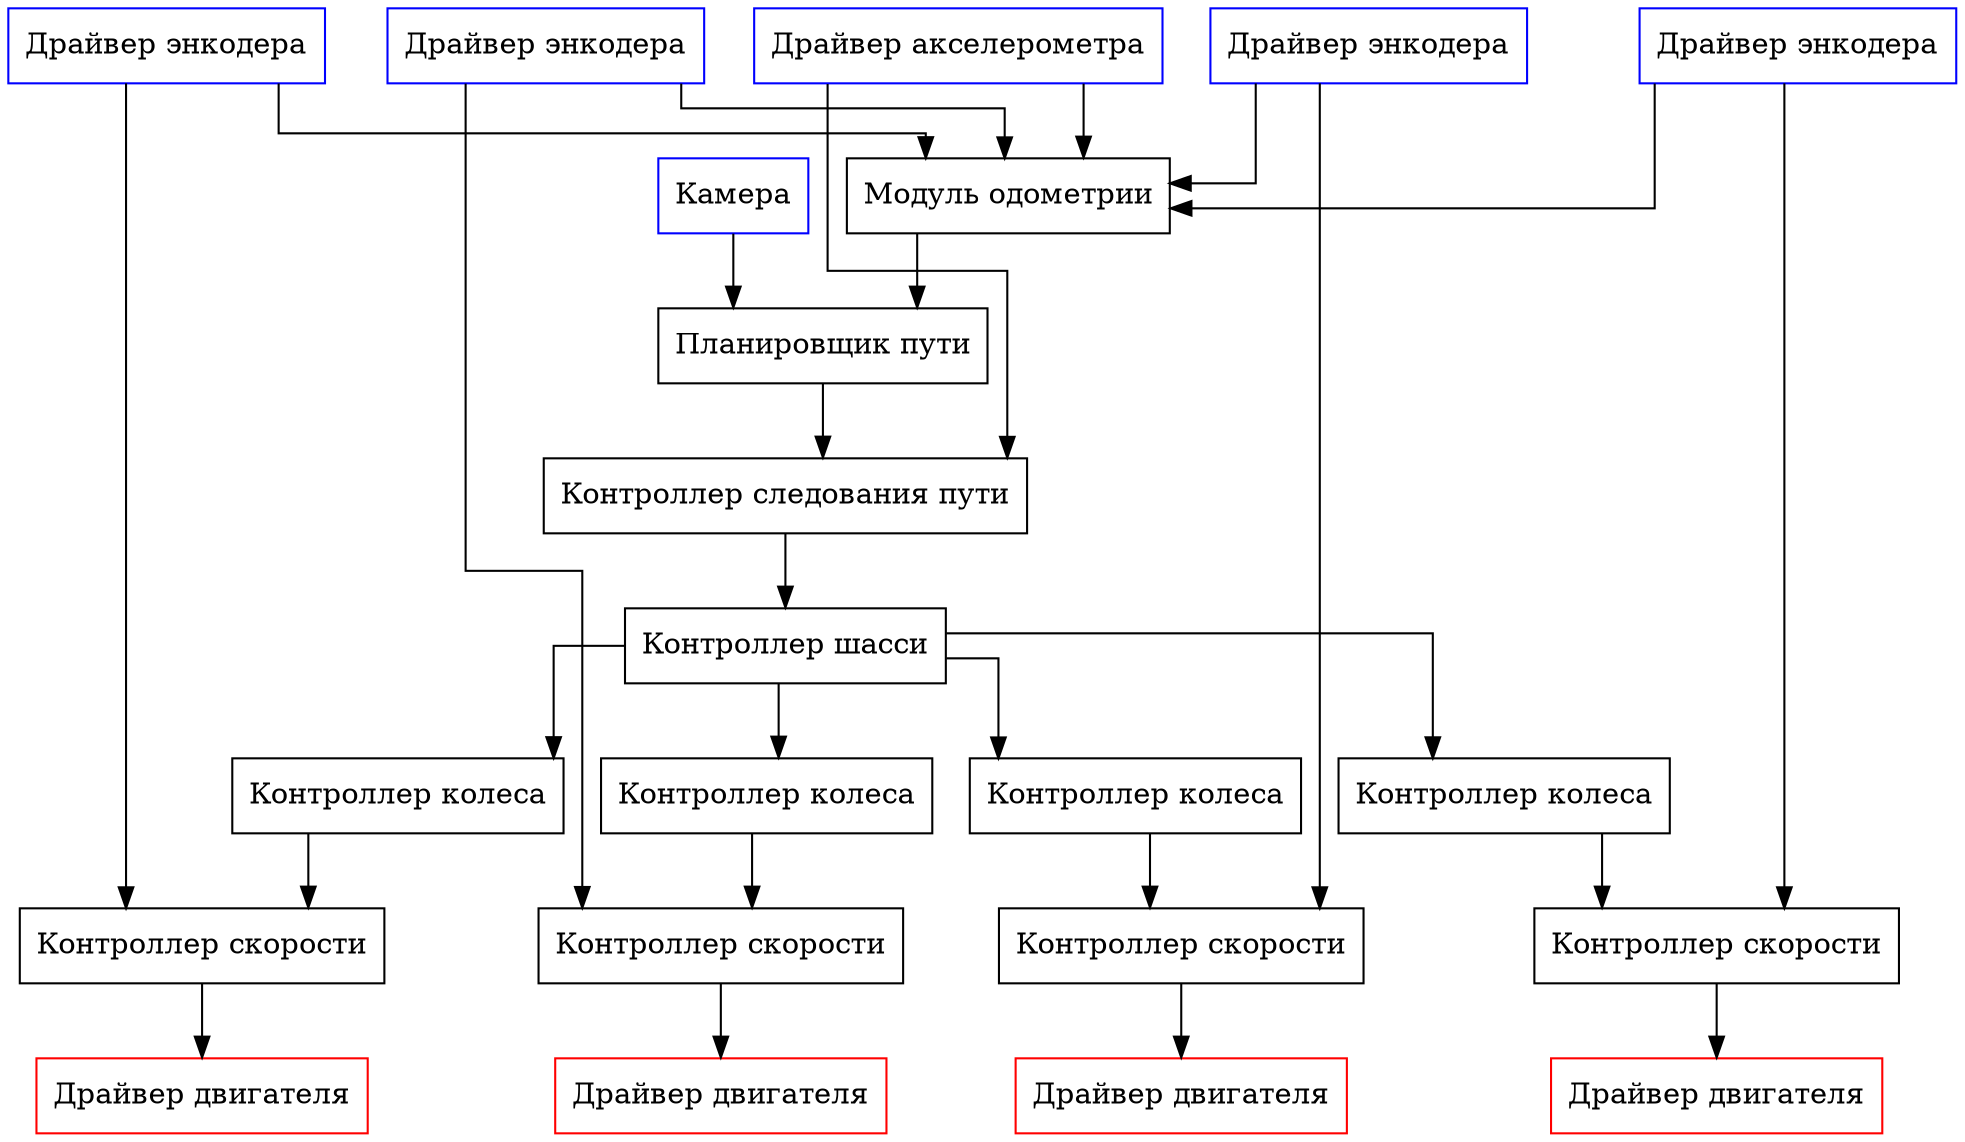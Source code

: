 digraph software {
    graph [ splines = ortho ]
    node [ shape = box ]

    {
        node [color = blue]

        front_left_encoder_driver [label = "Драйвер энкодера"]
        front_right_encoder_driver [label = "Драйвер энкодера"]
        rear_left_encoder_driver [label = "Драйвер энкодера"]
        rear_right_encoder_driver [label = "Драйвер энкодера"]

        accelerometer_driver [label = "Драйвер акселерометра"]
        camera [label = "Камера"]
    }

    {
        rank = same

        front_left_motor_driver [label = "Драйвер двигателя" color = red]
        front_right_motor_driver [label = "Драйвер двигателя" color = red]
        rear_left_motor_driver [label = "Драйвер двигателя" color = red]
        rear_right_motor_driver [label = "Драйвер двигателя" color = red]
    }

    {
        rank = same

        front_left_speed_controller [label = "Контроллер скорости"]
        front_right_speed_controller [label = "Контроллер скорости"]
        rear_left_speed_controller [label = "Контроллер скорости"]
        rear_right_speed_controller [label = "Контроллер скорости"]
    }

    {
        rank = same

        front_left_wheel [label = "Контроллер колеса"]
        front_right_wheel [label = "Контроллер колеса"]
        rear_left_wheel [label = "Контроллер колеса"]
        rear_right_wheel [label = "Контроллер колеса"]
    }

    chassis [label = "Контроллер шасси"]

    odometry [label = "Модуль одометрии"]

    path_planner [label = "Планировщик пути"]
    path_follower [label = "Контроллер следования пути"]

    front_left_encoder_driver -> front_left_speed_controller
    front_right_encoder_driver -> front_right_speed_controller
    rear_left_encoder_driver -> rear_left_speed_controller
    rear_right_encoder_driver -> rear_right_speed_controller

    front_left_speed_controller -> front_left_motor_driver
    front_right_speed_controller -> front_right_motor_driver
    rear_left_speed_controller -> rear_left_motor_driver
    rear_right_speed_controller -> rear_right_motor_driver

    front_left_wheel -> front_left_speed_controller
    front_right_wheel -> front_right_speed_controller
    rear_left_wheel -> rear_left_speed_controller
    rear_right_wheel -> rear_right_speed_controller

    chassis -> {
        front_left_wheel,
        front_right_wheel,
        rear_left_wheel,
        rear_right_wheel
        }

    accelerometer_driver -> odometry
    {
        front_left_encoder_driver,
        front_right_encoder_driver,
        rear_left_encoder_driver,
        rear_right_encoder_driver
        } -> odometry

    accelerometer_driver -> path_follower
    path_planner -> path_follower
    path_follower -> chassis

    odometry -> path_planner
    camera -> path_planner
}
